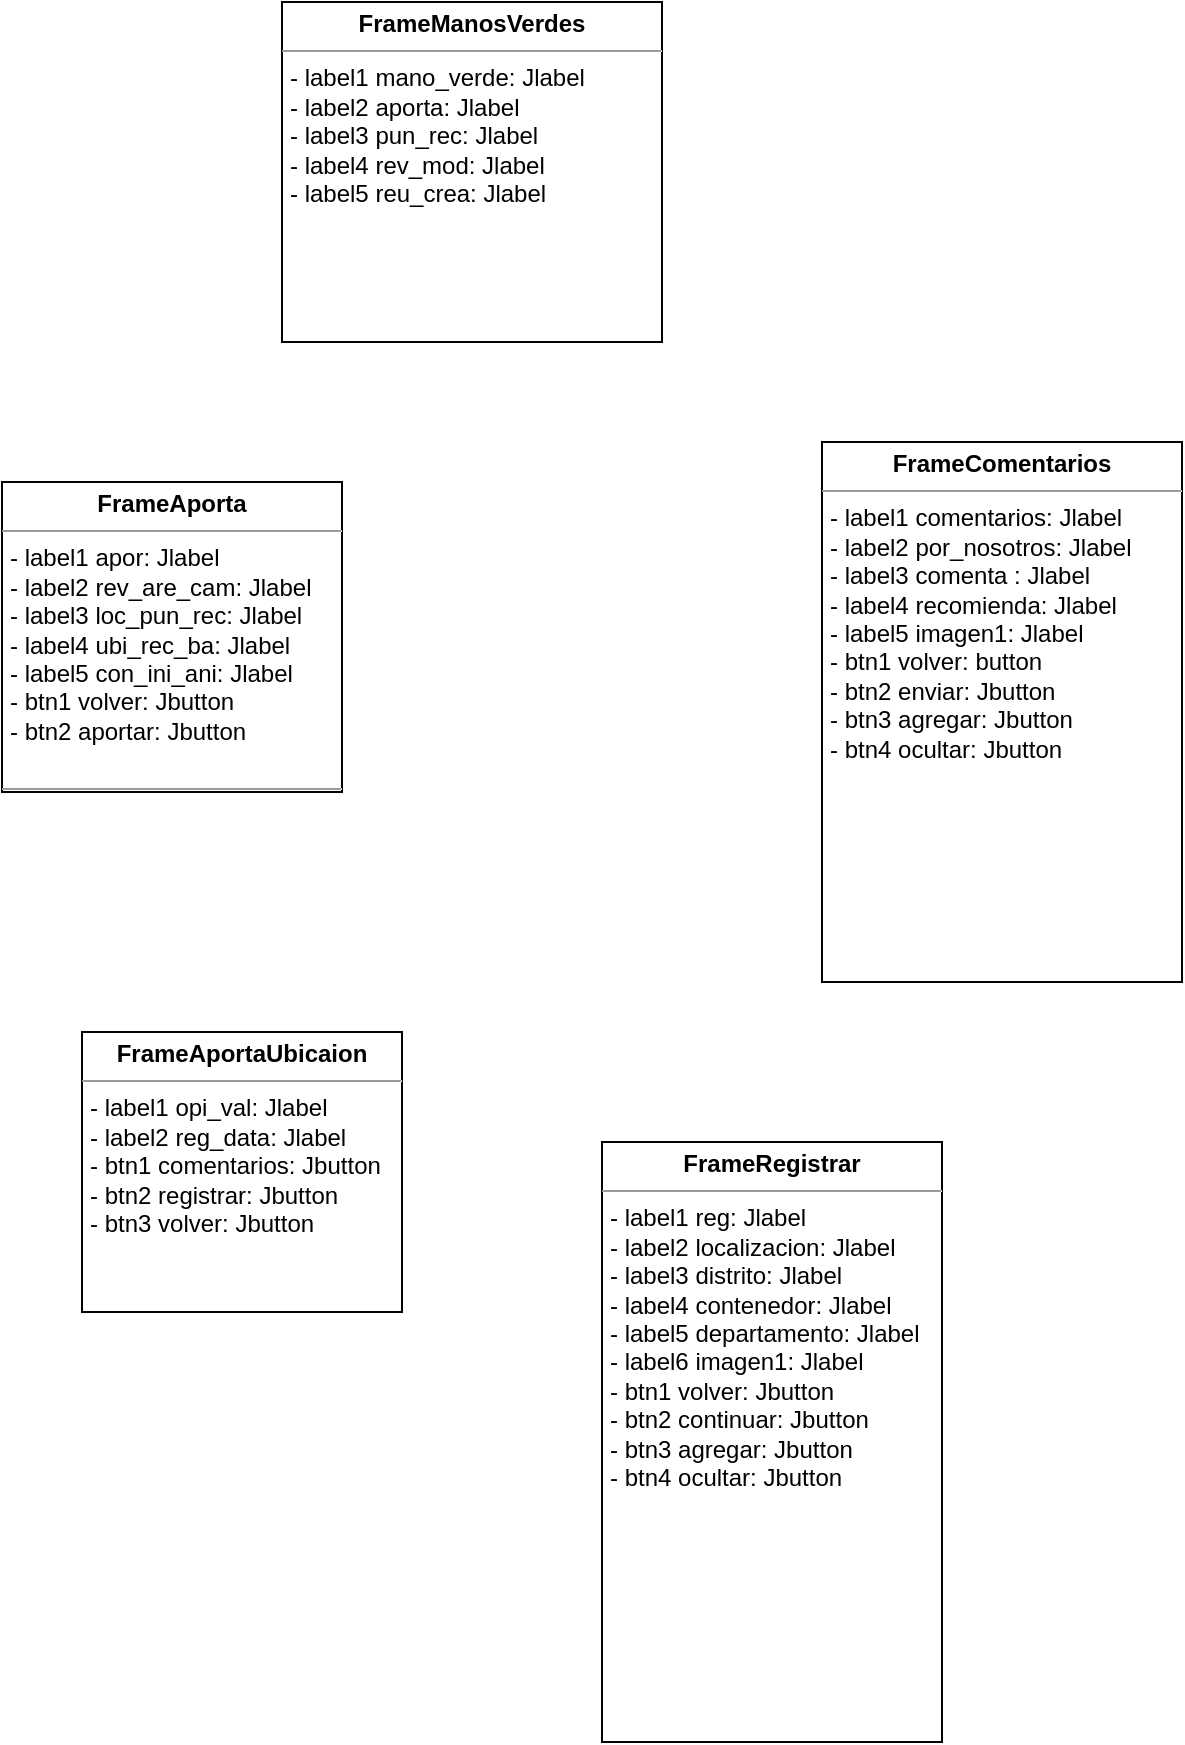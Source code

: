 <mxfile version="22.0.3" type="github">
  <diagram name="Página-1" id="CKKgjVtm6_ryN1-GlqVv">
    <mxGraphModel dx="1434" dy="800" grid="1" gridSize="10" guides="1" tooltips="1" connect="1" arrows="1" fold="1" page="1" pageScale="1" pageWidth="827" pageHeight="1169" math="0" shadow="0">
      <root>
        <mxCell id="0" />
        <mxCell id="1" parent="0" />
        <mxCell id="iXAgJF5D5Fhg0klD8tQz-5" value="&lt;p style=&quot;margin:0px;margin-top:4px;text-align:center;&quot;&gt;&lt;b&gt;FrameAportaUbicaion&lt;/b&gt;&lt;/p&gt;&lt;hr size=&quot;1&quot;&gt;&lt;p style=&quot;margin:0px;margin-left:4px;&quot;&gt;- label1 opi_val: Jlabel&lt;/p&gt;&lt;p style=&quot;margin:0px;margin-left:4px;&quot;&gt;- label2 reg_data: Jlabel&lt;/p&gt;&lt;p style=&quot;margin:0px;margin-left:4px;&quot;&gt;- btn1 comentarios: Jbutton&lt;/p&gt;&lt;p style=&quot;margin:0px;margin-left:4px;&quot;&gt;- btn2 registrar: Jbutton&lt;/p&gt;&lt;p style=&quot;margin:0px;margin-left:4px;&quot;&gt;- btn3 volver: Jbutton&lt;/p&gt;&lt;p style=&quot;margin:0px;margin-left:4px;&quot;&gt;&lt;br&gt;&lt;/p&gt;" style="verticalAlign=top;align=left;overflow=fill;fontSize=12;fontFamily=Helvetica;html=1;whiteSpace=wrap;" vertex="1" parent="1">
          <mxGeometry x="210" y="585" width="160" height="140" as="geometry" />
        </mxCell>
        <mxCell id="iXAgJF5D5Fhg0klD8tQz-6" value="&lt;p style=&quot;margin:0px;margin-top:4px;text-align:center;&quot;&gt;&lt;b&gt;FrameAporta&lt;/b&gt;&lt;/p&gt;&lt;hr size=&quot;1&quot;&gt;&lt;p style=&quot;margin:0px;margin-left:4px;&quot;&gt;- label1 apor: Jlabel&lt;/p&gt;&lt;p style=&quot;margin:0px;margin-left:4px;&quot;&gt;- label2 rev_are_cam: Jlabel&lt;/p&gt;&lt;p style=&quot;margin:0px;margin-left:4px;&quot;&gt;- label3 loc_pun_rec: Jlabel&lt;/p&gt;&lt;p style=&quot;margin:0px;margin-left:4px;&quot;&gt;- label4 ubi_rec_ba: Jlabel&lt;/p&gt;&lt;p style=&quot;margin:0px;margin-left:4px;&quot;&gt;- label5 con_ini_ani: Jlabel&lt;/p&gt;&lt;p style=&quot;margin:0px;margin-left:4px;&quot;&gt;- btn1 volver: Jbutton&lt;/p&gt;&lt;p style=&quot;margin:0px;margin-left:4px;&quot;&gt;- btn2 aportar: Jbutton&lt;/p&gt;&lt;p style=&quot;margin:0px;margin-left:4px;&quot;&gt;&lt;br&gt;&lt;/p&gt;&lt;hr size=&quot;1&quot;&gt;&lt;p style=&quot;margin:0px;margin-left:4px;&quot;&gt;&lt;br&gt;&lt;/p&gt;" style="verticalAlign=top;align=left;overflow=fill;fontSize=12;fontFamily=Helvetica;html=1;whiteSpace=wrap;" vertex="1" parent="1">
          <mxGeometry x="170" y="310" width="170" height="155" as="geometry" />
        </mxCell>
        <mxCell id="iXAgJF5D5Fhg0klD8tQz-9" value="&lt;p style=&quot;margin:0px;margin-top:4px;text-align:center;&quot;&gt;&lt;b&gt;FrameRegistrar&lt;/b&gt;&lt;/p&gt;&lt;hr size=&quot;1&quot;&gt;&lt;p style=&quot;margin:0px;margin-left:4px;&quot;&gt;- label1 reg: Jlabel&lt;/p&gt;&lt;p style=&quot;margin:0px;margin-left:4px;&quot;&gt;- label2 localizacion: Jlabel&lt;/p&gt;&lt;p style=&quot;margin:0px;margin-left:4px;&quot;&gt;- label3 distrito: Jlabel&lt;/p&gt;&lt;p style=&quot;margin:0px;margin-left:4px;&quot;&gt;- label4 contenedor: Jlabel&lt;/p&gt;&lt;p style=&quot;margin:0px;margin-left:4px;&quot;&gt;- label5 departamento: Jlabel&lt;/p&gt;&lt;p style=&quot;margin:0px;margin-left:4px;&quot;&gt;- label6 imagen1: Jlabel&lt;/p&gt;&lt;p style=&quot;margin:0px;margin-left:4px;&quot;&gt;- btn1 volver: Jbutton&lt;/p&gt;&lt;p style=&quot;margin:0px;margin-left:4px;&quot;&gt;- btn2 continuar: Jbutton&lt;/p&gt;&lt;p style=&quot;margin:0px;margin-left:4px;&quot;&gt;- btn3 agregar: Jbutton&lt;/p&gt;&lt;p style=&quot;margin:0px;margin-left:4px;&quot;&gt;- btn4 ocultar: Jbutton&lt;/p&gt;" style="verticalAlign=top;align=left;overflow=fill;fontSize=12;fontFamily=Helvetica;html=1;whiteSpace=wrap;" vertex="1" parent="1">
          <mxGeometry x="470" y="640" width="170" height="300" as="geometry" />
        </mxCell>
        <mxCell id="iXAgJF5D5Fhg0klD8tQz-10" value="&lt;p style=&quot;margin:0px;margin-top:4px;text-align:center;&quot;&gt;&lt;b&gt;FrameComentarios&lt;/b&gt;&lt;/p&gt;&lt;hr size=&quot;1&quot;&gt;&lt;p style=&quot;margin:0px;margin-left:4px;&quot;&gt;- label1 comentarios: Jlabel&lt;/p&gt;&lt;p style=&quot;margin:0px;margin-left:4px;&quot;&gt;- label2 por_nosotros: Jlabel&lt;/p&gt;&lt;p style=&quot;margin:0px;margin-left:4px;&quot;&gt;- label3 comenta : Jlabel&lt;/p&gt;&lt;p style=&quot;margin:0px;margin-left:4px;&quot;&gt;- label4 recomienda: Jlabel&lt;/p&gt;&lt;p style=&quot;margin:0px;margin-left:4px;&quot;&gt;- label5 imagen1: Jlabel&lt;/p&gt;&lt;p style=&quot;margin:0px;margin-left:4px;&quot;&gt;- btn1 volver: button&lt;/p&gt;&lt;p style=&quot;margin:0px;margin-left:4px;&quot;&gt;- btn2 enviar: Jbutton&lt;/p&gt;&lt;p style=&quot;margin:0px;margin-left:4px;&quot;&gt;- btn3 agregar: Jbutton&lt;/p&gt;&lt;p style=&quot;margin:0px;margin-left:4px;&quot;&gt;- btn4 ocultar: Jbutton&lt;/p&gt;&lt;p style=&quot;margin:0px;margin-left:4px;&quot;&gt;&lt;br&gt;&lt;/p&gt;&lt;p style=&quot;margin:0px;margin-left:4px;&quot;&gt;&lt;br&gt;&lt;/p&gt;" style="verticalAlign=top;align=left;overflow=fill;fontSize=12;fontFamily=Helvetica;html=1;whiteSpace=wrap;" vertex="1" parent="1">
          <mxGeometry x="580" y="290" width="180" height="270" as="geometry" />
        </mxCell>
        <mxCell id="iXAgJF5D5Fhg0klD8tQz-11" value="&lt;p style=&quot;margin:0px;margin-top:4px;text-align:center;&quot;&gt;&lt;b&gt;FrameManosVerdes&lt;/b&gt;&lt;/p&gt;&lt;hr size=&quot;1&quot;&gt;&lt;p style=&quot;margin:0px;margin-left:4px;&quot;&gt;- label1 mano_verde: Jlabel&lt;/p&gt;&lt;p style=&quot;margin:0px;margin-left:4px;&quot;&gt;- label2 aporta: Jlabel&lt;/p&gt;&lt;p style=&quot;margin:0px;margin-left:4px;&quot;&gt;- label3 pun_rec: Jlabel&lt;/p&gt;&lt;p style=&quot;margin:0px;margin-left:4px;&quot;&gt;- label4 rev_mod: Jlabel&lt;/p&gt;&lt;p style=&quot;margin:0px;margin-left:4px;&quot;&gt;- label5 reu_crea: Jlabel&amp;nbsp;&lt;/p&gt;" style="verticalAlign=top;align=left;overflow=fill;fontSize=12;fontFamily=Helvetica;html=1;whiteSpace=wrap;" vertex="1" parent="1">
          <mxGeometry x="310" y="70" width="190" height="170" as="geometry" />
        </mxCell>
      </root>
    </mxGraphModel>
  </diagram>
</mxfile>
